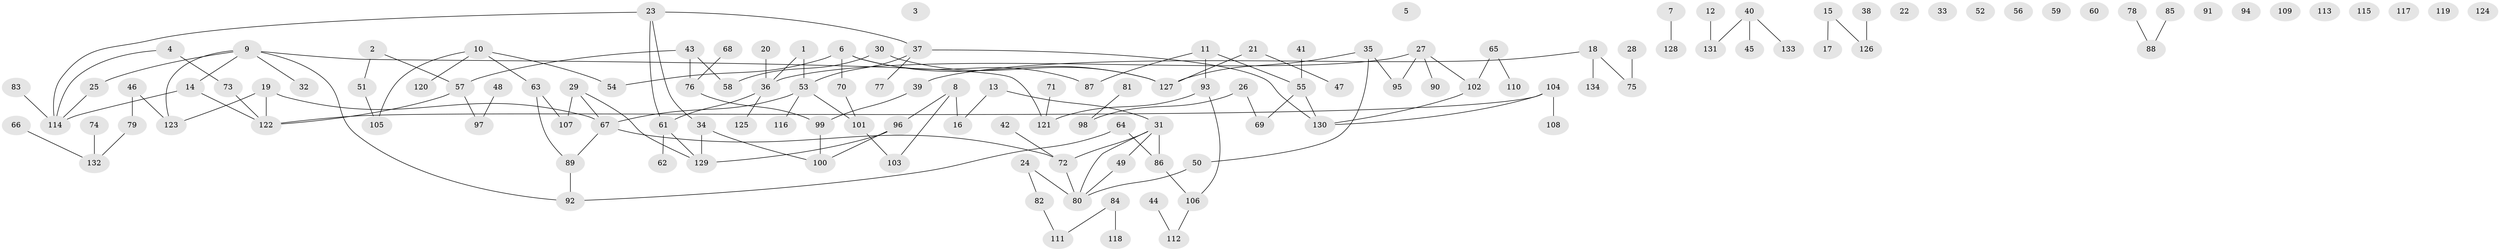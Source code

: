 // Generated by graph-tools (version 1.1) at 2025/49/03/09/25 03:49:04]
// undirected, 134 vertices, 139 edges
graph export_dot {
graph [start="1"]
  node [color=gray90,style=filled];
  1;
  2;
  3;
  4;
  5;
  6;
  7;
  8;
  9;
  10;
  11;
  12;
  13;
  14;
  15;
  16;
  17;
  18;
  19;
  20;
  21;
  22;
  23;
  24;
  25;
  26;
  27;
  28;
  29;
  30;
  31;
  32;
  33;
  34;
  35;
  36;
  37;
  38;
  39;
  40;
  41;
  42;
  43;
  44;
  45;
  46;
  47;
  48;
  49;
  50;
  51;
  52;
  53;
  54;
  55;
  56;
  57;
  58;
  59;
  60;
  61;
  62;
  63;
  64;
  65;
  66;
  67;
  68;
  69;
  70;
  71;
  72;
  73;
  74;
  75;
  76;
  77;
  78;
  79;
  80;
  81;
  82;
  83;
  84;
  85;
  86;
  87;
  88;
  89;
  90;
  91;
  92;
  93;
  94;
  95;
  96;
  97;
  98;
  99;
  100;
  101;
  102;
  103;
  104;
  105;
  106;
  107;
  108;
  109;
  110;
  111;
  112;
  113;
  114;
  115;
  116;
  117;
  118;
  119;
  120;
  121;
  122;
  123;
  124;
  125;
  126;
  127;
  128;
  129;
  130;
  131;
  132;
  133;
  134;
  1 -- 36;
  1 -- 53;
  2 -- 51;
  2 -- 57;
  4 -- 73;
  4 -- 114;
  6 -- 54;
  6 -- 70;
  6 -- 87;
  6 -- 127;
  7 -- 128;
  8 -- 16;
  8 -- 96;
  8 -- 103;
  9 -- 14;
  9 -- 25;
  9 -- 32;
  9 -- 92;
  9 -- 121;
  9 -- 123;
  10 -- 54;
  10 -- 63;
  10 -- 105;
  10 -- 120;
  11 -- 55;
  11 -- 87;
  11 -- 93;
  12 -- 131;
  13 -- 16;
  13 -- 31;
  14 -- 114;
  14 -- 122;
  15 -- 17;
  15 -- 126;
  18 -- 39;
  18 -- 75;
  18 -- 134;
  19 -- 67;
  19 -- 122;
  19 -- 123;
  20 -- 36;
  21 -- 47;
  21 -- 127;
  23 -- 34;
  23 -- 37;
  23 -- 61;
  23 -- 114;
  24 -- 80;
  24 -- 82;
  25 -- 114;
  26 -- 69;
  26 -- 98;
  27 -- 36;
  27 -- 90;
  27 -- 95;
  27 -- 102;
  28 -- 75;
  29 -- 67;
  29 -- 107;
  29 -- 129;
  30 -- 58;
  30 -- 127;
  31 -- 49;
  31 -- 72;
  31 -- 80;
  31 -- 86;
  34 -- 100;
  34 -- 129;
  35 -- 50;
  35 -- 95;
  35 -- 127;
  36 -- 61;
  36 -- 125;
  37 -- 53;
  37 -- 77;
  37 -- 130;
  38 -- 126;
  39 -- 99;
  40 -- 45;
  40 -- 131;
  40 -- 133;
  41 -- 55;
  42 -- 72;
  43 -- 57;
  43 -- 58;
  43 -- 76;
  44 -- 112;
  46 -- 79;
  46 -- 123;
  48 -- 97;
  49 -- 80;
  50 -- 80;
  51 -- 105;
  53 -- 67;
  53 -- 101;
  53 -- 116;
  55 -- 69;
  55 -- 130;
  57 -- 97;
  57 -- 122;
  61 -- 62;
  61 -- 129;
  63 -- 89;
  63 -- 107;
  64 -- 86;
  64 -- 92;
  65 -- 102;
  65 -- 110;
  66 -- 132;
  67 -- 72;
  67 -- 89;
  68 -- 76;
  70 -- 101;
  71 -- 121;
  72 -- 80;
  73 -- 122;
  74 -- 132;
  76 -- 99;
  78 -- 88;
  79 -- 132;
  81 -- 98;
  82 -- 111;
  83 -- 114;
  84 -- 111;
  84 -- 118;
  85 -- 88;
  86 -- 106;
  89 -- 92;
  93 -- 106;
  93 -- 121;
  96 -- 100;
  96 -- 129;
  99 -- 100;
  101 -- 103;
  102 -- 130;
  104 -- 108;
  104 -- 122;
  104 -- 130;
  106 -- 112;
}

